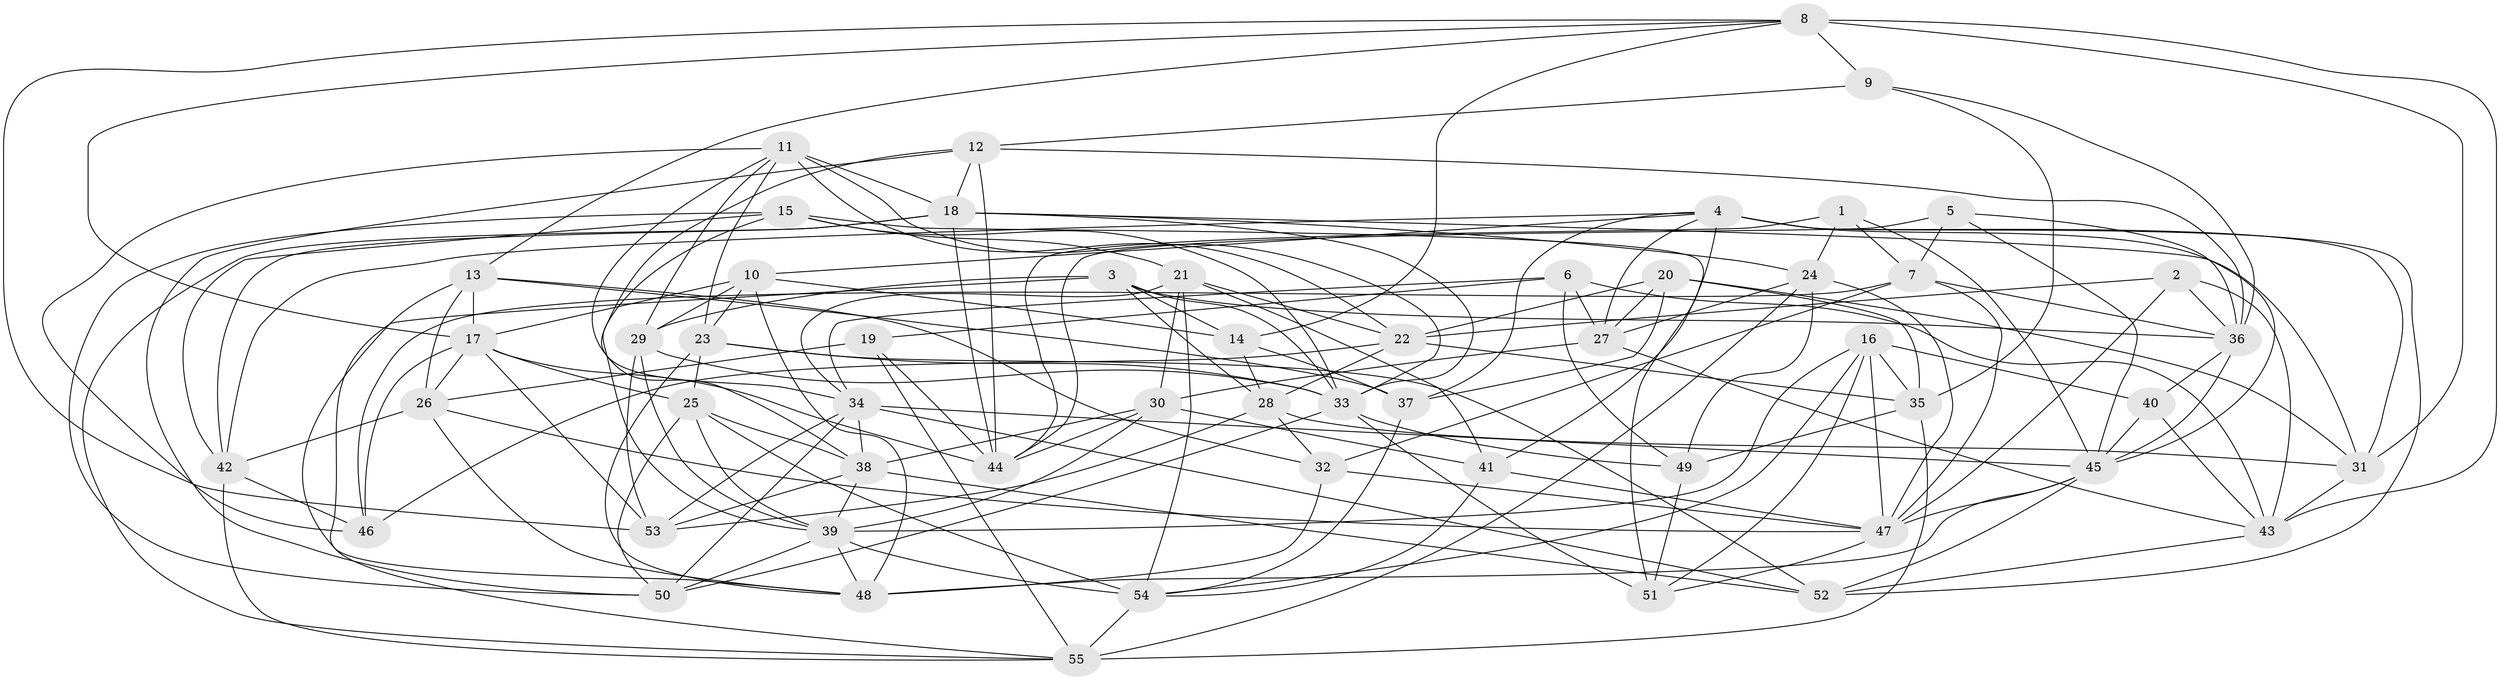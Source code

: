 // original degree distribution, {4: 1.0}
// Generated by graph-tools (version 1.1) at 2025/38/03/04/25 23:38:05]
// undirected, 55 vertices, 170 edges
graph export_dot {
  node [color=gray90,style=filled];
  1;
  2;
  3;
  4;
  5;
  6;
  7;
  8;
  9;
  10;
  11;
  12;
  13;
  14;
  15;
  16;
  17;
  18;
  19;
  20;
  21;
  22;
  23;
  24;
  25;
  26;
  27;
  28;
  29;
  30;
  31;
  32;
  33;
  34;
  35;
  36;
  37;
  38;
  39;
  40;
  41;
  42;
  43;
  44;
  45;
  46;
  47;
  48;
  49;
  50;
  51;
  52;
  53;
  54;
  55;
  1 -- 7 [weight=1.0];
  1 -- 24 [weight=1.0];
  1 -- 44 [weight=1.0];
  1 -- 45 [weight=1.0];
  2 -- 22 [weight=1.0];
  2 -- 36 [weight=1.0];
  2 -- 43 [weight=1.0];
  2 -- 47 [weight=1.0];
  3 -- 14 [weight=1.0];
  3 -- 28 [weight=1.0];
  3 -- 29 [weight=1.0];
  3 -- 33 [weight=1.0];
  3 -- 36 [weight=1.0];
  3 -- 55 [weight=1.0];
  4 -- 10 [weight=1.0];
  4 -- 27 [weight=1.0];
  4 -- 31 [weight=1.0];
  4 -- 37 [weight=1.0];
  4 -- 41 [weight=1.0];
  4 -- 42 [weight=1.0];
  4 -- 45 [weight=1.0];
  4 -- 52 [weight=1.0];
  5 -- 7 [weight=1.0];
  5 -- 36 [weight=1.0];
  5 -- 44 [weight=1.0];
  5 -- 45 [weight=1.0];
  6 -- 19 [weight=1.0];
  6 -- 27 [weight=1.0];
  6 -- 34 [weight=1.0];
  6 -- 43 [weight=1.0];
  6 -- 49 [weight=2.0];
  7 -- 32 [weight=1.0];
  7 -- 36 [weight=1.0];
  7 -- 46 [weight=1.0];
  7 -- 47 [weight=1.0];
  8 -- 9 [weight=1.0];
  8 -- 13 [weight=1.0];
  8 -- 14 [weight=1.0];
  8 -- 17 [weight=1.0];
  8 -- 31 [weight=1.0];
  8 -- 43 [weight=2.0];
  8 -- 53 [weight=1.0];
  9 -- 12 [weight=1.0];
  9 -- 35 [weight=1.0];
  9 -- 36 [weight=1.0];
  10 -- 14 [weight=1.0];
  10 -- 17 [weight=1.0];
  10 -- 23 [weight=1.0];
  10 -- 29 [weight=1.0];
  10 -- 48 [weight=1.0];
  11 -- 18 [weight=2.0];
  11 -- 22 [weight=1.0];
  11 -- 23 [weight=1.0];
  11 -- 29 [weight=1.0];
  11 -- 33 [weight=1.0];
  11 -- 34 [weight=1.0];
  11 -- 46 [weight=1.0];
  12 -- 18 [weight=1.0];
  12 -- 36 [weight=1.0];
  12 -- 38 [weight=1.0];
  12 -- 44 [weight=1.0];
  12 -- 50 [weight=1.0];
  13 -- 17 [weight=1.0];
  13 -- 26 [weight=1.0];
  13 -- 32 [weight=1.0];
  13 -- 37 [weight=1.0];
  13 -- 48 [weight=1.0];
  14 -- 28 [weight=1.0];
  14 -- 37 [weight=2.0];
  15 -- 21 [weight=1.0];
  15 -- 33 [weight=1.0];
  15 -- 39 [weight=1.0];
  15 -- 42 [weight=1.0];
  15 -- 50 [weight=1.0];
  15 -- 51 [weight=1.0];
  16 -- 35 [weight=1.0];
  16 -- 39 [weight=1.0];
  16 -- 40 [weight=1.0];
  16 -- 47 [weight=1.0];
  16 -- 51 [weight=1.0];
  16 -- 54 [weight=1.0];
  17 -- 25 [weight=1.0];
  17 -- 26 [weight=1.0];
  17 -- 44 [weight=3.0];
  17 -- 46 [weight=1.0];
  17 -- 53 [weight=1.0];
  18 -- 24 [weight=1.0];
  18 -- 31 [weight=1.0];
  18 -- 33 [weight=1.0];
  18 -- 42 [weight=1.0];
  18 -- 44 [weight=2.0];
  18 -- 55 [weight=1.0];
  19 -- 26 [weight=1.0];
  19 -- 44 [weight=1.0];
  19 -- 55 [weight=1.0];
  20 -- 22 [weight=1.0];
  20 -- 27 [weight=1.0];
  20 -- 31 [weight=1.0];
  20 -- 35 [weight=1.0];
  20 -- 37 [weight=2.0];
  21 -- 22 [weight=1.0];
  21 -- 30 [weight=1.0];
  21 -- 34 [weight=1.0];
  21 -- 41 [weight=1.0];
  21 -- 54 [weight=1.0];
  22 -- 28 [weight=1.0];
  22 -- 35 [weight=1.0];
  22 -- 46 [weight=2.0];
  23 -- 25 [weight=1.0];
  23 -- 33 [weight=1.0];
  23 -- 48 [weight=1.0];
  23 -- 52 [weight=1.0];
  24 -- 27 [weight=1.0];
  24 -- 47 [weight=1.0];
  24 -- 49 [weight=1.0];
  24 -- 55 [weight=1.0];
  25 -- 38 [weight=1.0];
  25 -- 39 [weight=1.0];
  25 -- 50 [weight=1.0];
  25 -- 54 [weight=1.0];
  26 -- 42 [weight=1.0];
  26 -- 47 [weight=1.0];
  26 -- 48 [weight=1.0];
  27 -- 30 [weight=1.0];
  27 -- 43 [weight=1.0];
  28 -- 31 [weight=1.0];
  28 -- 32 [weight=1.0];
  28 -- 53 [weight=1.0];
  29 -- 33 [weight=1.0];
  29 -- 39 [weight=1.0];
  29 -- 53 [weight=1.0];
  30 -- 38 [weight=1.0];
  30 -- 39 [weight=1.0];
  30 -- 41 [weight=1.0];
  30 -- 44 [weight=1.0];
  31 -- 43 [weight=1.0];
  32 -- 47 [weight=1.0];
  32 -- 48 [weight=2.0];
  33 -- 49 [weight=1.0];
  33 -- 50 [weight=1.0];
  33 -- 51 [weight=2.0];
  34 -- 38 [weight=1.0];
  34 -- 45 [weight=1.0];
  34 -- 50 [weight=1.0];
  34 -- 52 [weight=1.0];
  34 -- 53 [weight=1.0];
  35 -- 49 [weight=1.0];
  35 -- 55 [weight=1.0];
  36 -- 40 [weight=1.0];
  36 -- 45 [weight=1.0];
  37 -- 54 [weight=2.0];
  38 -- 39 [weight=1.0];
  38 -- 52 [weight=2.0];
  38 -- 53 [weight=1.0];
  39 -- 48 [weight=1.0];
  39 -- 50 [weight=1.0];
  39 -- 54 [weight=2.0];
  40 -- 43 [weight=1.0];
  40 -- 45 [weight=1.0];
  41 -- 47 [weight=2.0];
  41 -- 54 [weight=1.0];
  42 -- 46 [weight=1.0];
  42 -- 55 [weight=1.0];
  43 -- 52 [weight=1.0];
  45 -- 47 [weight=1.0];
  45 -- 48 [weight=1.0];
  45 -- 52 [weight=2.0];
  47 -- 51 [weight=1.0];
  49 -- 51 [weight=1.0];
  54 -- 55 [weight=2.0];
}
